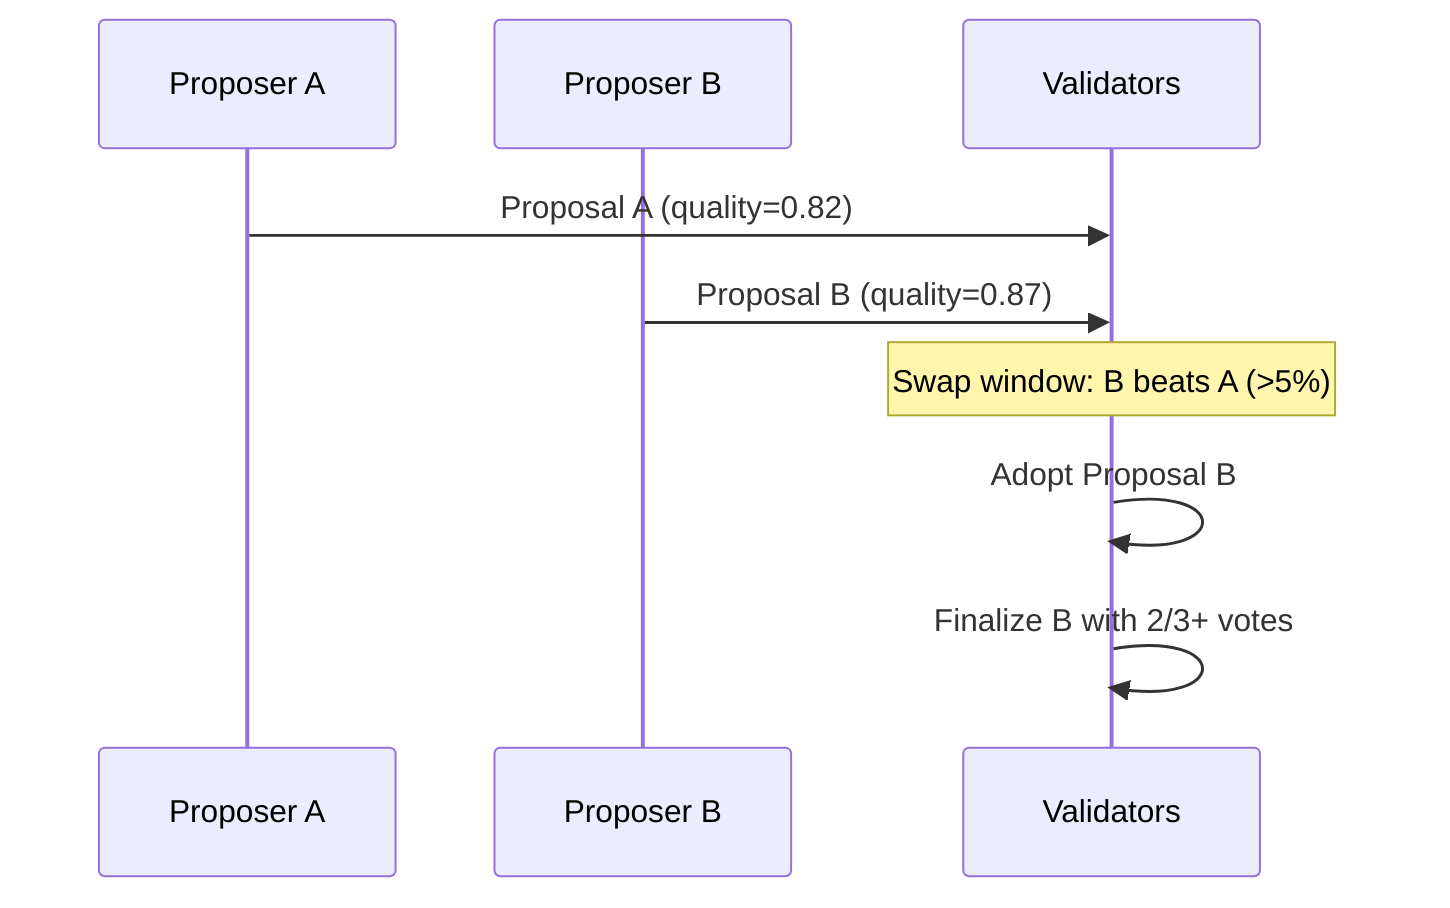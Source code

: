 sequenceDiagram
  participant P as Proposer A
  participant Q as Proposer B
  participant V as Validators

  P->>V: Proposal A (quality=0.82)
  Q->>V: Proposal B (quality=0.87)
  Note over V: Swap window: B beats A (>5%)
  V->>V: Adopt Proposal B
  V->>V: Finalize B with 2/3+ votes